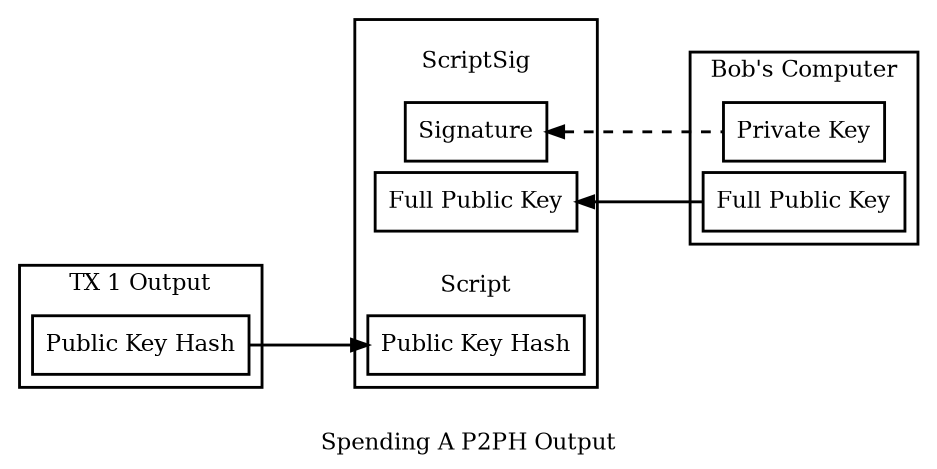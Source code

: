 digraph blockchain {

size="6.25";

//splines = "false";
rankdir=LR;
//ranksep=0.1;
//splines=ortho;
overlap = false;
nodesep = 0.1;

node [ shape = box, penwidth = 1.75 ];
edge [ penwidth = 1.75, minlen = 2 ];
penwidth = 1.75;

subgraph cluster_tx2 {
    scriptSig [ label = "ScriptSig", shape = "none" ];
    tx2_signature [ label = "Signature" ];
    tx2_full_public_key [ label = "Full Public Key" ];
    script [ label = " \nScript", shape = "none" ];
    tx2_pubkey_hash [ label = "Public Key Hash" ];

}

subgraph cluster_tx1 {
    tx1_pubkey_hash [ label = "Public Key Hash" ];

    label = "TX 1 Output"
}

subgraph cluster_bob {
    private_key [ label = "Private Key" ];
    full_public_key [ label = "Full Public Key" ];

    label = "Bob's Computer"
}

tx1_pubkey_hash -> tx2_pubkey_hash;

{
    edge [ arrowhead = "none", arrowtail = "normal", dir=both ]
    tx2_full_public_key -> full_public_key;
    tx2_signature -> private_key [ style = "dashed" ];
}

label = " \nSpending A P2PH Output"
}
